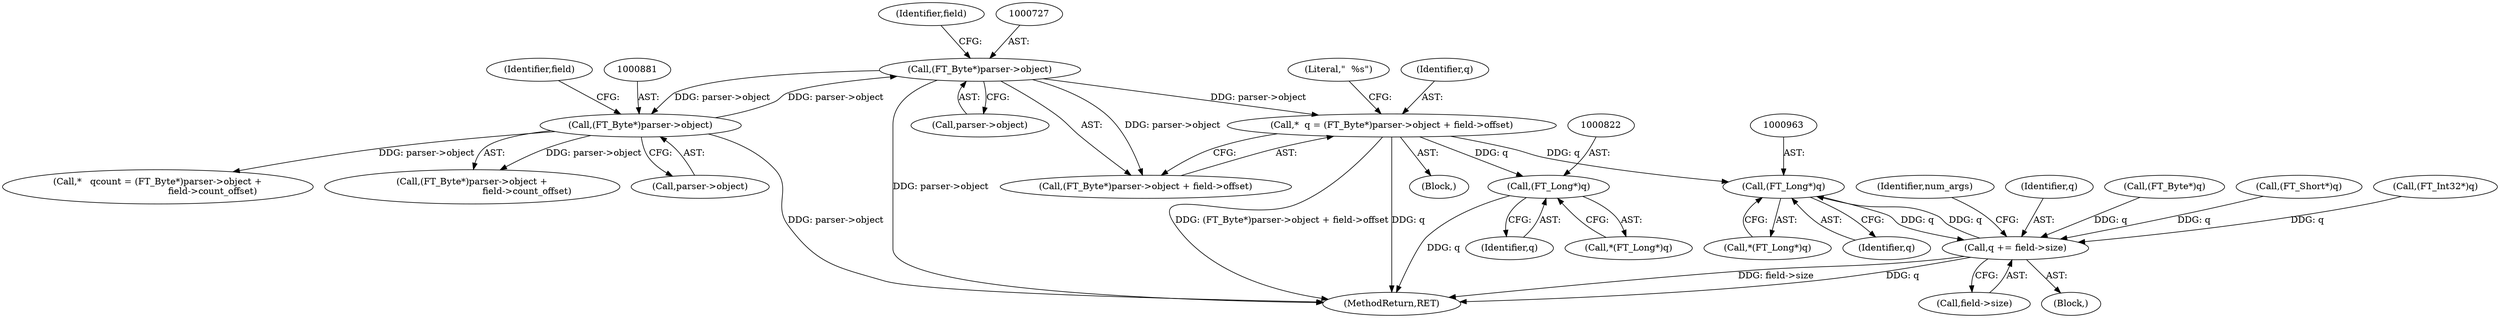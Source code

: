 digraph "0_savannah_beecf80a6deecbaf5d264d4f864451bde4fe98b8@integer" {
"1000723" [label="(Call,*  q = (FT_Byte*)parser->object + field->offset)"];
"1000726" [label="(Call,(FT_Byte*)parser->object)"];
"1000880" [label="(Call,(FT_Byte*)parser->object)"];
"1000821" [label="(Call,(FT_Long*)q)"];
"1000962" [label="(Call,(FT_Long*)q)"];
"1000970" [label="(Call,q += field->size)"];
"1000726" [label="(Call,(FT_Byte*)parser->object)"];
"1000736" [label="(Literal,\"  %s\")"];
"1000723" [label="(Call,*  q = (FT_Byte*)parser->object + field->offset)"];
"1000934" [label="(Call,(FT_Byte*)q)"];
"1000823" [label="(Identifier,q)"];
"1000962" [label="(Call,(FT_Long*)q)"];
"1000877" [label="(Call,*   qcount = (FT_Byte*)parser->object +\n                                      field->count_offset)"];
"1000879" [label="(Call,(FT_Byte*)parser->object +\n                                      field->count_offset)"];
"1000886" [label="(Identifier,field)"];
"1000961" [label="(Call,*(FT_Long*)q)"];
"1000880" [label="(Call,(FT_Byte*)parser->object)"];
"1000821" [label="(Call,(FT_Long*)q)"];
"1000943" [label="(Call,(FT_Short*)q)"];
"1000952" [label="(Call,(FT_Int32*)q)"];
"1000724" [label="(Identifier,q)"];
"1000970" [label="(Call,q += field->size)"];
"1000728" [label="(Call,parser->object)"];
"1001026" [label="(MethodReturn,RET)"];
"1000725" [label="(Call,(FT_Byte*)parser->object + field->offset)"];
"1000964" [label="(Identifier,q)"];
"1000732" [label="(Identifier,field)"];
"1000972" [label="(Call,field->size)"];
"1000720" [label="(Block,)"];
"1000976" [label="(Identifier,num_args)"];
"1000920" [label="(Block,)"];
"1000971" [label="(Identifier,q)"];
"1000820" [label="(Call,*(FT_Long*)q)"];
"1000882" [label="(Call,parser->object)"];
"1000723" -> "1000720"  [label="AST: "];
"1000723" -> "1000725"  [label="CFG: "];
"1000724" -> "1000723"  [label="AST: "];
"1000725" -> "1000723"  [label="AST: "];
"1000736" -> "1000723"  [label="CFG: "];
"1000723" -> "1001026"  [label="DDG: q"];
"1000723" -> "1001026"  [label="DDG: (FT_Byte*)parser->object + field->offset"];
"1000726" -> "1000723"  [label="DDG: parser->object"];
"1000723" -> "1000821"  [label="DDG: q"];
"1000723" -> "1000962"  [label="DDG: q"];
"1000726" -> "1000725"  [label="AST: "];
"1000726" -> "1000728"  [label="CFG: "];
"1000727" -> "1000726"  [label="AST: "];
"1000728" -> "1000726"  [label="AST: "];
"1000732" -> "1000726"  [label="CFG: "];
"1000726" -> "1001026"  [label="DDG: parser->object"];
"1000726" -> "1000725"  [label="DDG: parser->object"];
"1000880" -> "1000726"  [label="DDG: parser->object"];
"1000726" -> "1000880"  [label="DDG: parser->object"];
"1000880" -> "1000879"  [label="AST: "];
"1000880" -> "1000882"  [label="CFG: "];
"1000881" -> "1000880"  [label="AST: "];
"1000882" -> "1000880"  [label="AST: "];
"1000886" -> "1000880"  [label="CFG: "];
"1000880" -> "1001026"  [label="DDG: parser->object"];
"1000880" -> "1000877"  [label="DDG: parser->object"];
"1000880" -> "1000879"  [label="DDG: parser->object"];
"1000821" -> "1000820"  [label="AST: "];
"1000821" -> "1000823"  [label="CFG: "];
"1000822" -> "1000821"  [label="AST: "];
"1000823" -> "1000821"  [label="AST: "];
"1000820" -> "1000821"  [label="CFG: "];
"1000821" -> "1001026"  [label="DDG: q"];
"1000962" -> "1000961"  [label="AST: "];
"1000962" -> "1000964"  [label="CFG: "];
"1000963" -> "1000962"  [label="AST: "];
"1000964" -> "1000962"  [label="AST: "];
"1000961" -> "1000962"  [label="CFG: "];
"1000970" -> "1000962"  [label="DDG: q"];
"1000962" -> "1000970"  [label="DDG: q"];
"1000970" -> "1000920"  [label="AST: "];
"1000970" -> "1000972"  [label="CFG: "];
"1000971" -> "1000970"  [label="AST: "];
"1000972" -> "1000970"  [label="AST: "];
"1000976" -> "1000970"  [label="CFG: "];
"1000970" -> "1001026"  [label="DDG: field->size"];
"1000970" -> "1001026"  [label="DDG: q"];
"1000934" -> "1000970"  [label="DDG: q"];
"1000943" -> "1000970"  [label="DDG: q"];
"1000952" -> "1000970"  [label="DDG: q"];
}
